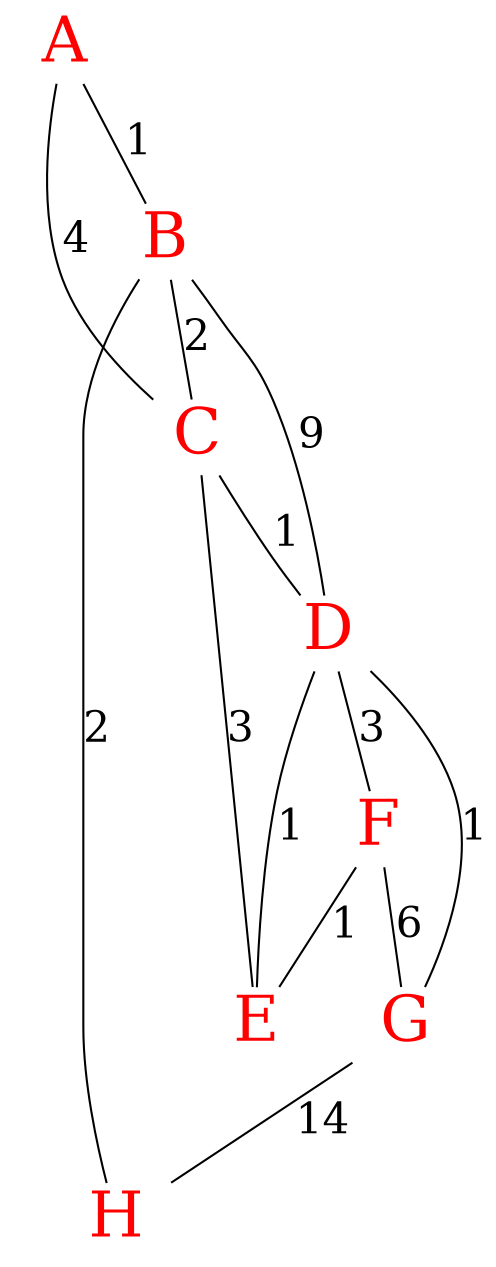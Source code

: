 graph {
node [image="icon_router.png" shape="none" fixedsize="true" fontsize="30pt" fontcolor="red"];
edge [fontsize="20pt"];
A [pos="11,6!"];
B [pos="7,8!"];
C [pos="7,5!"];
D [pos="4,4!"];
E [pos="5,1!"];
F [pos="1,3!"];
G [pos="2,6!"];
H [pos="4,9!"];
A -- B [label="1"];
A -- C [label="4"];
B -- C [label="2"];
B -- D [label="9"];
B -- H [label="2"];
C -- D [label="1"];
C -- E [label="3"];
D -- G [label="1"];
D -- F [label="3"];
D -- E [label="1"];
F -- G [label="6"];
F -- E [label="1"];
G -- H [label="14"];
}

